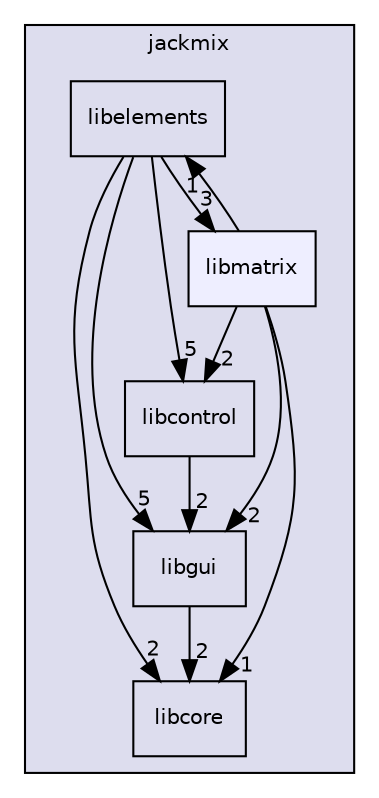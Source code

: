 digraph "libmatrix" {
  compound=true
  node [ fontsize="10", fontname="Helvetica"];
  edge [ labelfontsize="10", labelfontname="Helvetica"];
  subgraph clusterdir_7c0bbce4cd396a4571ea5c6cec9a50e0 {
    graph [ bgcolor="#ddddee", pencolor="black", label="jackmix" fontname="Helvetica", fontsize="10", URL="dir_7c0bbce4cd396a4571ea5c6cec9a50e0.html"]
  dir_25cec6d452541f07d11c957df3be294b [shape=box label="libcore" URL="dir_25cec6d452541f07d11c957df3be294b.html"];
  dir_2e737deeb30ed4a8f3a088e584c748ab [shape=box label="libelements" URL="dir_2e737deeb30ed4a8f3a088e584c748ab.html"];
  dir_70c6907c7d9efce41bc35cc3013ec340 [shape=box label="libcontrol" URL="dir_70c6907c7d9efce41bc35cc3013ec340.html"];
  dir_ce52b5846c29bdd7bdc71d544c3994c8 [shape=box label="libgui" URL="dir_ce52b5846c29bdd7bdc71d544c3994c8.html"];
  dir_ba957b60f74d9f598e92270e2c8e5c46 [shape=box, label="libmatrix", style="filled", fillcolor="#eeeeff", pencolor="black", URL="dir_ba957b60f74d9f598e92270e2c8e5c46.html"];
  }
  dir_2e737deeb30ed4a8f3a088e584c748ab->dir_25cec6d452541f07d11c957df3be294b [headlabel="2", labeldistance=1.5 headhref="dir_000002_000003.html"];
  dir_2e737deeb30ed4a8f3a088e584c748ab->dir_70c6907c7d9efce41bc35cc3013ec340 [headlabel="5", labeldistance=1.5 headhref="dir_000002_000004.html"];
  dir_2e737deeb30ed4a8f3a088e584c748ab->dir_ba957b60f74d9f598e92270e2c8e5c46 [headlabel="3", labeldistance=1.5 headhref="dir_000002_000007.html"];
  dir_2e737deeb30ed4a8f3a088e584c748ab->dir_ce52b5846c29bdd7bdc71d544c3994c8 [headlabel="5", labeldistance=1.5 headhref="dir_000002_000001.html"];
  dir_ce52b5846c29bdd7bdc71d544c3994c8->dir_25cec6d452541f07d11c957df3be294b [headlabel="2", labeldistance=1.5 headhref="dir_000001_000003.html"];
  dir_70c6907c7d9efce41bc35cc3013ec340->dir_ce52b5846c29bdd7bdc71d544c3994c8 [headlabel="2", labeldistance=1.5 headhref="dir_000004_000001.html"];
  dir_ba957b60f74d9f598e92270e2c8e5c46->dir_25cec6d452541f07d11c957df3be294b [headlabel="1", labeldistance=1.5 headhref="dir_000007_000003.html"];
  dir_ba957b60f74d9f598e92270e2c8e5c46->dir_2e737deeb30ed4a8f3a088e584c748ab [headlabel="1", labeldistance=1.5 headhref="dir_000007_000002.html"];
  dir_ba957b60f74d9f598e92270e2c8e5c46->dir_70c6907c7d9efce41bc35cc3013ec340 [headlabel="2", labeldistance=1.5 headhref="dir_000007_000004.html"];
  dir_ba957b60f74d9f598e92270e2c8e5c46->dir_ce52b5846c29bdd7bdc71d544c3994c8 [headlabel="2", labeldistance=1.5 headhref="dir_000007_000001.html"];
}
